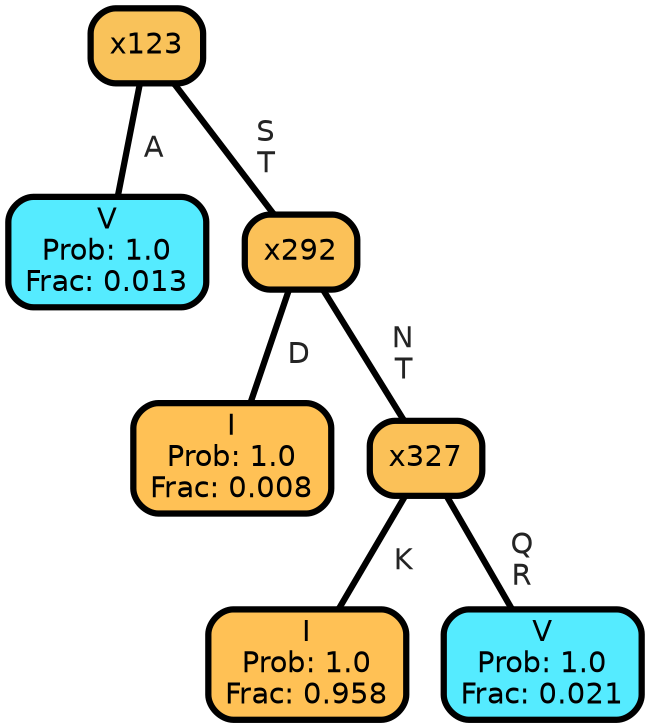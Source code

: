 graph Tree {
node [shape=box, style="filled, rounded",color="black",penwidth="3",fontcolor="black",                 fontname=helvetica] ;
graph [ranksep="0 equally", splines=straight,                 bgcolor=transparent, dpi=200] ;
edge [fontname=helvetica, fontweight=bold,fontcolor=grey14,color=black] ;
0 [label="V
Prob: 1.0
Frac: 0.013", fillcolor="#55ebff"] ;
1 [label="x123", fillcolor="#f9c25a"] ;
2 [label="I
Prob: 1.0
Frac: 0.008", fillcolor="#ffc155"] ;
3 [label="x292", fillcolor="#fbc158"] ;
4 [label="I
Prob: 1.0
Frac: 0.958", fillcolor="#ffc155"] ;
5 [label="x327", fillcolor="#fbc158"] ;
6 [label="V
Prob: 1.0
Frac: 0.021", fillcolor="#55ebff"] ;
1 -- 0 [label=" A",penwidth=3] ;
1 -- 3 [label=" S\n T",penwidth=3] ;
3 -- 2 [label=" D",penwidth=3] ;
3 -- 5 [label=" N\n T",penwidth=3] ;
5 -- 4 [label=" K",penwidth=3] ;
5 -- 6 [label=" Q\n R",penwidth=3] ;
{rank = same;}}